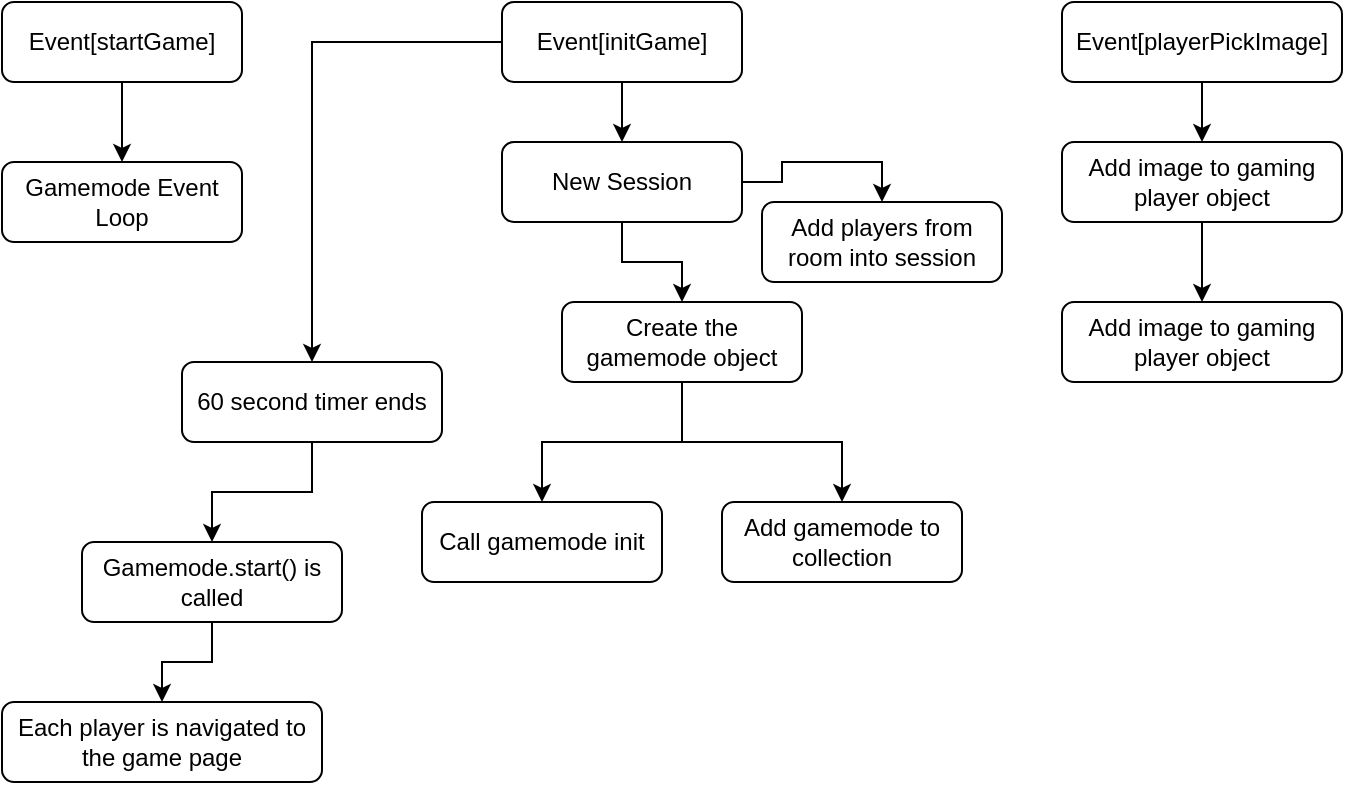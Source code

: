 <mxfile version="24.7.8">
  <diagram id="C5RBs43oDa-KdzZeNtuy" name="Page-1">
    <mxGraphModel dx="1389" dy="621" grid="1" gridSize="10" guides="1" tooltips="1" connect="1" arrows="1" fold="1" page="1" pageScale="1" pageWidth="827" pageHeight="1169" math="0" shadow="0">
      <root>
        <mxCell id="WIyWlLk6GJQsqaUBKTNV-0" />
        <mxCell id="WIyWlLk6GJQsqaUBKTNV-1" parent="WIyWlLk6GJQsqaUBKTNV-0" />
        <mxCell id="AU1us8Je4qrewipDgEh9-3" style="edgeStyle=orthogonalEdgeStyle;rounded=0;orthogonalLoop=1;jettySize=auto;html=1;entryX=0.5;entryY=0;entryDx=0;entryDy=0;" edge="1" parent="WIyWlLk6GJQsqaUBKTNV-1" source="WIyWlLk6GJQsqaUBKTNV-3" target="AU1us8Je4qrewipDgEh9-2">
          <mxGeometry relative="1" as="geometry" />
        </mxCell>
        <mxCell id="AU1us8Je4qrewipDgEh9-21" style="edgeStyle=orthogonalEdgeStyle;rounded=0;orthogonalLoop=1;jettySize=auto;html=1;entryX=0.5;entryY=0;entryDx=0;entryDy=0;" edge="1" parent="WIyWlLk6GJQsqaUBKTNV-1" source="WIyWlLk6GJQsqaUBKTNV-3" target="AU1us8Je4qrewipDgEh9-22">
          <mxGeometry relative="1" as="geometry">
            <mxPoint x="260" y="130" as="targetPoint" />
          </mxGeometry>
        </mxCell>
        <mxCell id="WIyWlLk6GJQsqaUBKTNV-3" value="Event[initGame]" style="rounded=1;whiteSpace=wrap;html=1;fontSize=12;glass=0;strokeWidth=1;shadow=0;" parent="WIyWlLk6GJQsqaUBKTNV-1" vertex="1">
          <mxGeometry x="330" y="60" width="120" height="40" as="geometry" />
        </mxCell>
        <mxCell id="AU1us8Je4qrewipDgEh9-12" style="edgeStyle=orthogonalEdgeStyle;rounded=0;orthogonalLoop=1;jettySize=auto;html=1;entryX=0.5;entryY=0;entryDx=0;entryDy=0;" edge="1" parent="WIyWlLk6GJQsqaUBKTNV-1" source="AU1us8Je4qrewipDgEh9-2" target="AU1us8Je4qrewipDgEh9-11">
          <mxGeometry relative="1" as="geometry" />
        </mxCell>
        <mxCell id="AU1us8Je4qrewipDgEh9-13" style="edgeStyle=orthogonalEdgeStyle;rounded=0;orthogonalLoop=1;jettySize=auto;html=1;entryX=0.5;entryY=0;entryDx=0;entryDy=0;" edge="1" parent="WIyWlLk6GJQsqaUBKTNV-1" source="AU1us8Je4qrewipDgEh9-2" target="AU1us8Je4qrewipDgEh9-6">
          <mxGeometry relative="1" as="geometry" />
        </mxCell>
        <mxCell id="AU1us8Je4qrewipDgEh9-2" value="New Session" style="rounded=1;whiteSpace=wrap;html=1;fontSize=12;glass=0;strokeWidth=1;shadow=0;" vertex="1" parent="WIyWlLk6GJQsqaUBKTNV-1">
          <mxGeometry x="330" y="130" width="120" height="40" as="geometry" />
        </mxCell>
        <mxCell id="AU1us8Je4qrewipDgEh9-6" value="Add players from room into session" style="rounded=1;whiteSpace=wrap;html=1;fontSize=12;glass=0;strokeWidth=1;shadow=0;" vertex="1" parent="WIyWlLk6GJQsqaUBKTNV-1">
          <mxGeometry x="460" y="160" width="120" height="40" as="geometry" />
        </mxCell>
        <mxCell id="AU1us8Je4qrewipDgEh9-10" style="edgeStyle=orthogonalEdgeStyle;rounded=0;orthogonalLoop=1;jettySize=auto;html=1;entryX=0.5;entryY=0;entryDx=0;entryDy=0;" edge="1" parent="WIyWlLk6GJQsqaUBKTNV-1" source="AU1us8Je4qrewipDgEh9-8" target="AU1us8Je4qrewipDgEh9-9">
          <mxGeometry relative="1" as="geometry" />
        </mxCell>
        <mxCell id="AU1us8Je4qrewipDgEh9-8" value="Event[startGame]" style="rounded=1;whiteSpace=wrap;html=1;fontSize=12;glass=0;strokeWidth=1;shadow=0;" vertex="1" parent="WIyWlLk6GJQsqaUBKTNV-1">
          <mxGeometry x="80" y="60" width="120" height="40" as="geometry" />
        </mxCell>
        <mxCell id="AU1us8Je4qrewipDgEh9-9" value="Gamemode Event Loop" style="rounded=1;whiteSpace=wrap;html=1;fontSize=12;glass=0;strokeWidth=1;shadow=0;" vertex="1" parent="WIyWlLk6GJQsqaUBKTNV-1">
          <mxGeometry x="80" y="140" width="120" height="40" as="geometry" />
        </mxCell>
        <mxCell id="AU1us8Je4qrewipDgEh9-15" style="edgeStyle=orthogonalEdgeStyle;rounded=0;orthogonalLoop=1;jettySize=auto;html=1;entryX=0.5;entryY=0;entryDx=0;entryDy=0;" edge="1" parent="WIyWlLk6GJQsqaUBKTNV-1" source="AU1us8Je4qrewipDgEh9-11" target="AU1us8Je4qrewipDgEh9-14">
          <mxGeometry relative="1" as="geometry" />
        </mxCell>
        <mxCell id="AU1us8Je4qrewipDgEh9-17" style="edgeStyle=orthogonalEdgeStyle;rounded=0;orthogonalLoop=1;jettySize=auto;html=1;exitX=0.5;exitY=1;exitDx=0;exitDy=0;entryX=0.5;entryY=0;entryDx=0;entryDy=0;" edge="1" parent="WIyWlLk6GJQsqaUBKTNV-1" source="AU1us8Je4qrewipDgEh9-11" target="AU1us8Je4qrewipDgEh9-16">
          <mxGeometry relative="1" as="geometry" />
        </mxCell>
        <mxCell id="AU1us8Je4qrewipDgEh9-11" value="Create the gamemode object" style="rounded=1;whiteSpace=wrap;html=1;fontSize=12;glass=0;strokeWidth=1;shadow=0;" vertex="1" parent="WIyWlLk6GJQsqaUBKTNV-1">
          <mxGeometry x="360" y="210" width="120" height="40" as="geometry" />
        </mxCell>
        <mxCell id="AU1us8Je4qrewipDgEh9-14" value="Call gamemode init" style="rounded=1;whiteSpace=wrap;html=1;fontSize=12;glass=0;strokeWidth=1;shadow=0;" vertex="1" parent="WIyWlLk6GJQsqaUBKTNV-1">
          <mxGeometry x="290" y="310" width="120" height="40" as="geometry" />
        </mxCell>
        <mxCell id="AU1us8Je4qrewipDgEh9-16" value="Add gamemode to collection" style="rounded=1;whiteSpace=wrap;html=1;fontSize=12;glass=0;strokeWidth=1;shadow=0;" vertex="1" parent="WIyWlLk6GJQsqaUBKTNV-1">
          <mxGeometry x="440" y="310" width="120" height="40" as="geometry" />
        </mxCell>
        <mxCell id="AU1us8Je4qrewipDgEh9-29" style="edgeStyle=orthogonalEdgeStyle;rounded=0;orthogonalLoop=1;jettySize=auto;html=1;entryX=0.5;entryY=0;entryDx=0;entryDy=0;" edge="1" parent="WIyWlLk6GJQsqaUBKTNV-1" source="AU1us8Je4qrewipDgEh9-19" target="AU1us8Je4qrewipDgEh9-20">
          <mxGeometry relative="1" as="geometry" />
        </mxCell>
        <mxCell id="AU1us8Je4qrewipDgEh9-19" value="Event[playerPickImage]" style="rounded=1;whiteSpace=wrap;html=1;fontSize=12;glass=0;strokeWidth=1;shadow=0;" vertex="1" parent="WIyWlLk6GJQsqaUBKTNV-1">
          <mxGeometry x="610" y="60" width="140" height="40" as="geometry" />
        </mxCell>
        <mxCell id="AU1us8Je4qrewipDgEh9-33" style="edgeStyle=orthogonalEdgeStyle;rounded=0;orthogonalLoop=1;jettySize=auto;html=1;entryX=0.5;entryY=0;entryDx=0;entryDy=0;" edge="1" parent="WIyWlLk6GJQsqaUBKTNV-1" source="AU1us8Je4qrewipDgEh9-20" target="AU1us8Je4qrewipDgEh9-31">
          <mxGeometry relative="1" as="geometry" />
        </mxCell>
        <mxCell id="AU1us8Je4qrewipDgEh9-20" value="Add image to gaming player object" style="rounded=1;whiteSpace=wrap;html=1;fontSize=12;glass=0;strokeWidth=1;shadow=0;" vertex="1" parent="WIyWlLk6GJQsqaUBKTNV-1">
          <mxGeometry x="610" y="130" width="140" height="40" as="geometry" />
        </mxCell>
        <mxCell id="AU1us8Je4qrewipDgEh9-24" style="edgeStyle=orthogonalEdgeStyle;rounded=0;orthogonalLoop=1;jettySize=auto;html=1;entryX=0.5;entryY=0;entryDx=0;entryDy=0;" edge="1" parent="WIyWlLk6GJQsqaUBKTNV-1" source="AU1us8Je4qrewipDgEh9-22" target="AU1us8Je4qrewipDgEh9-23">
          <mxGeometry relative="1" as="geometry" />
        </mxCell>
        <mxCell id="AU1us8Je4qrewipDgEh9-22" value="60 second timer ends" style="rounded=1;whiteSpace=wrap;html=1;fontSize=12;glass=0;strokeWidth=1;shadow=0;" vertex="1" parent="WIyWlLk6GJQsqaUBKTNV-1">
          <mxGeometry x="170" y="240" width="130" height="40" as="geometry" />
        </mxCell>
        <mxCell id="AU1us8Je4qrewipDgEh9-25" style="edgeStyle=orthogonalEdgeStyle;rounded=0;orthogonalLoop=1;jettySize=auto;html=1;exitX=0.5;exitY=1;exitDx=0;exitDy=0;entryX=0.5;entryY=0;entryDx=0;entryDy=0;" edge="1" parent="WIyWlLk6GJQsqaUBKTNV-1" source="AU1us8Je4qrewipDgEh9-23" target="AU1us8Je4qrewipDgEh9-27">
          <mxGeometry relative="1" as="geometry">
            <mxPoint x="280" y="420" as="targetPoint" />
          </mxGeometry>
        </mxCell>
        <mxCell id="AU1us8Je4qrewipDgEh9-23" value="Gamemode.start() is called" style="rounded=1;whiteSpace=wrap;html=1;fontSize=12;glass=0;strokeWidth=1;shadow=0;" vertex="1" parent="WIyWlLk6GJQsqaUBKTNV-1">
          <mxGeometry x="120" y="330" width="130" height="40" as="geometry" />
        </mxCell>
        <mxCell id="AU1us8Je4qrewipDgEh9-27" value="Each player is navigated to the game page" style="rounded=1;whiteSpace=wrap;html=1;fontSize=12;glass=0;strokeWidth=1;shadow=0;" vertex="1" parent="WIyWlLk6GJQsqaUBKTNV-1">
          <mxGeometry x="80" y="410" width="160" height="40" as="geometry" />
        </mxCell>
        <mxCell id="AU1us8Je4qrewipDgEh9-31" value="Add image to gaming player object" style="rounded=1;whiteSpace=wrap;html=1;fontSize=12;glass=0;strokeWidth=1;shadow=0;" vertex="1" parent="WIyWlLk6GJQsqaUBKTNV-1">
          <mxGeometry x="610" y="210" width="140" height="40" as="geometry" />
        </mxCell>
      </root>
    </mxGraphModel>
  </diagram>
</mxfile>
